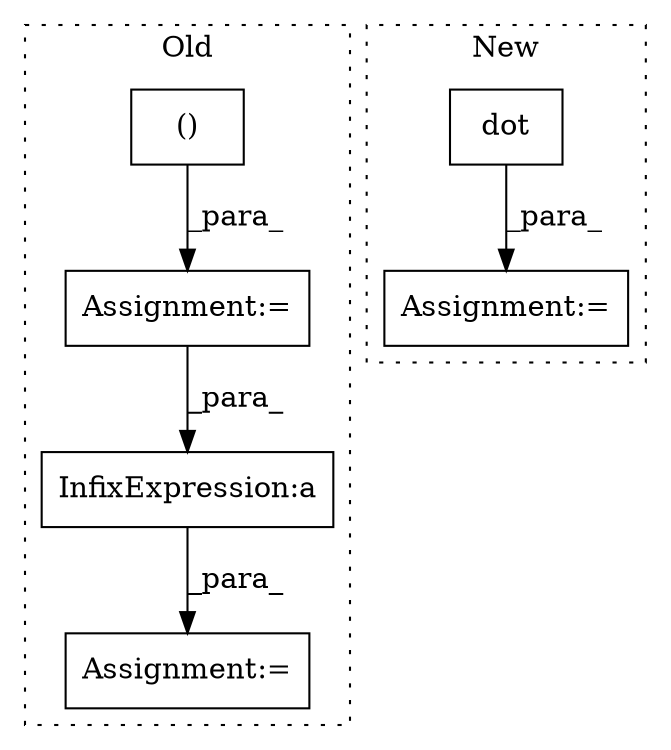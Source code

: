 digraph G {
subgraph cluster0 {
1 [label="()" a="106" s="468" l="48" shape="box"];
4 [label="Assignment:=" a="7" s="460" l="1" shape="box"];
5 [label="Assignment:=" a="7" s="642" l="1" shape="box"];
6 [label="InfixExpression:a" a="27" s="670" l="3" shape="box"];
label = "Old";
style="dotted";
}
subgraph cluster1 {
2 [label="dot" a="32" s="710,715" l="4,1" shape="box"];
3 [label="Assignment:=" a="7" s="707" l="1" shape="box"];
label = "New";
style="dotted";
}
1 -> 4 [label="_para_"];
2 -> 3 [label="_para_"];
4 -> 6 [label="_para_"];
6 -> 5 [label="_para_"];
}